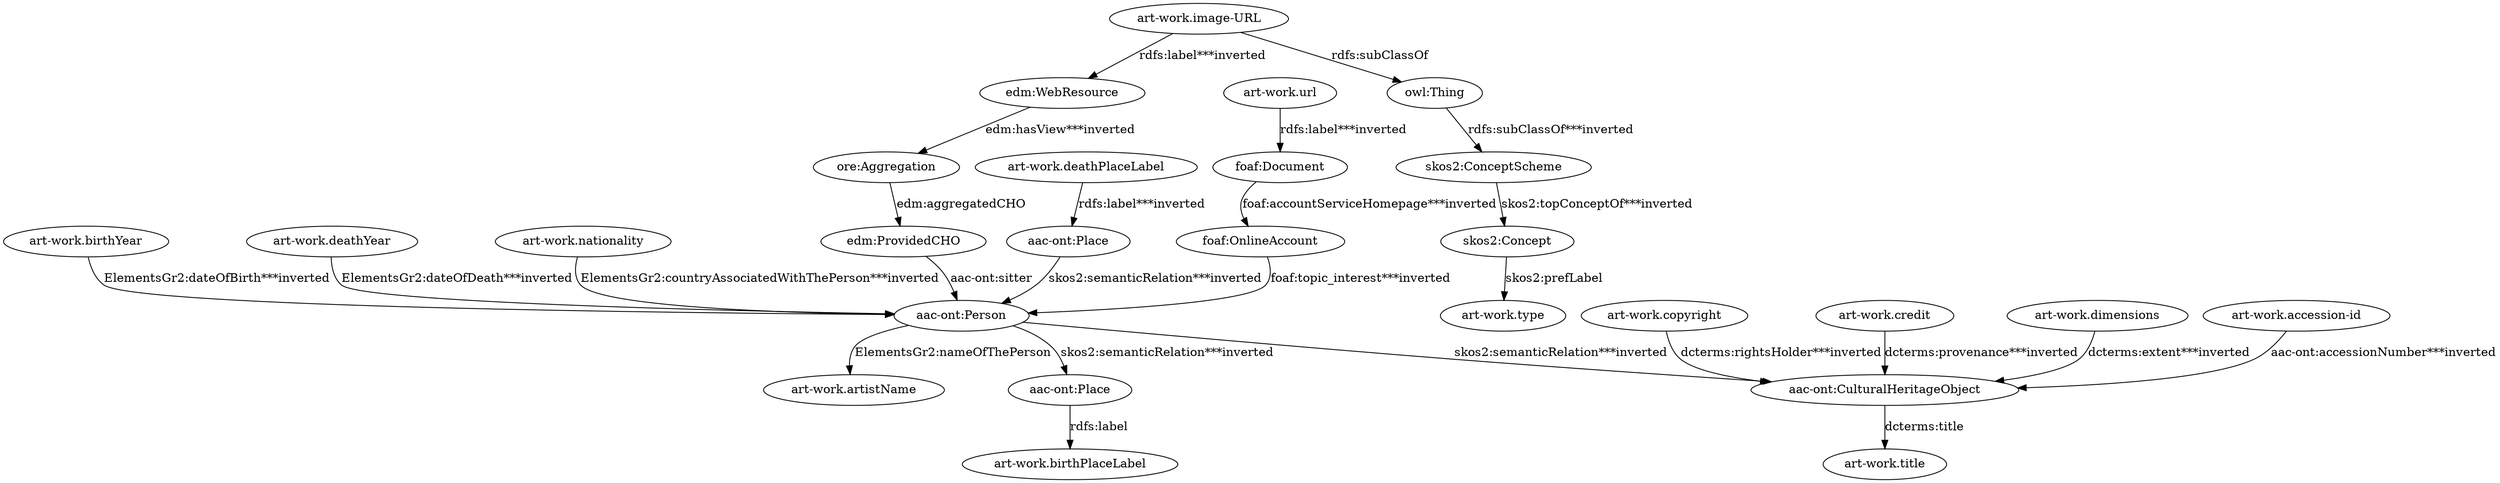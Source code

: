 digraph {
  "aac-ont:CulturalHeritageObject1" [type=class_uri,label="aac-ont:CulturalHeritageObject"]
  "art-work.title" [type=attribute_name,label="art-work.title"]
  "aac-ont:Person1" [type=class_uri,label="aac-ont:Person"]
  "aac-ont:Place1" [type=class_uri,label="aac-ont:Place"]
  "art-work.artistName" [type=attribute_name,label="art-work.artistName"]
  "art-work.birthPlaceLabel" [type=attribute_name,label="art-work.birthPlaceLabel"]
  "aac-ont:Place2" [type=class_uri,label="aac-ont:Place"]
  "art-work.accession-id" [type=attribute_name,label="art-work.accession-id"]
  "art-work.birthYear" [type=attribute_name,label="art-work.birthYear"]
  "art-work.copyright" [type=attribute_name,label="art-work.copyright"]
  "art-work.credit" [type=attribute_name,label="art-work.credit"]
  "art-work.deathPlaceLabel" [type=attribute_name,label="art-work.deathPlaceLabel"]
  "art-work.deathYear" [type=attribute_name,label="art-work.deathYear"]
  "art-work.dimensions" [type=attribute_name,label="art-work.dimensions"]
  "art-work.image-URL" [type=attribute_name,label="art-work.image-URL"]
  "edm:WebResource1" [type=class_uri,label="edm:WebResource"]
  "owl:Thing" [type=special,label="owl:Thing"]
  "art-work.nationality" [type=attribute_name,label="art-work.nationality"]
  "art-work.url" [type=attribute_name,label="art-work.url"]
  "foaf:Document1" [type=class_uri,label="foaf:Document"]
  "edm:ProvidedCHO" [type=class_uri,label="edm:ProvidedCHO"]
  "ore:Aggregation" [type=class_uri,label="ore:Aggregation"]
  "foaf:OnlineAccount" [type=class_uri,label="foaf:OnlineAccount"]
  "skos2:ConceptScheme" [type=class_uri,label="skos2:ConceptScheme"]
  "skos2:Concept1" [type=class_uri,label="skos2:Concept"]
  "art-work.type" [type=attribute_name,label="art-work.type"]
  "aac-ont:CulturalHeritageObject1" -> "art-work.title" [label="dcterms:title",type=st_property_uri]
  "aac-ont:Person1" -> "aac-ont:CulturalHeritageObject1" [type=inherited,label="skos2:semanticRelation***inverted"]
  "aac-ont:Person1" -> "aac-ont:Place1" [type=inherited,label="skos2:semanticRelation***inverted"]
  "aac-ont:Person1" -> "art-work.artistName" [label="ElementsGr2:nameOfThePerson",type=st_property_uri]
  "aac-ont:Place1" -> "art-work.birthPlaceLabel" [label="rdfs:label",type=st_property_uri]
  "aac-ont:Place2" -> "aac-ont:Person1" [type=inherited,label="skos2:semanticRelation***inverted"]
  "art-work.accession-id" -> "aac-ont:CulturalHeritageObject1" [type=st_property_uri,label="aac-ont:accessionNumber***inverted"]
  "art-work.birthYear" -> "aac-ont:Person1" [type=st_property_uri,label="ElementsGr2:dateOfBirth***inverted"]
  "art-work.copyright" -> "aac-ont:CulturalHeritageObject1" [type=st_property_uri,label="dcterms:rightsHolder***inverted"]
  "art-work.credit" -> "aac-ont:CulturalHeritageObject1" [type=st_property_uri,label="dcterms:provenance***inverted"]
  "art-work.deathPlaceLabel" -> "aac-ont:Place2" [type=st_property_uri,label="rdfs:label***inverted"]
  "art-work.deathYear" -> "aac-ont:Person1" [type=st_property_uri,label="ElementsGr2:dateOfDeath***inverted"]
  "art-work.dimensions" -> "aac-ont:CulturalHeritageObject1" [type=st_property_uri,label="dcterms:extent***inverted"]
  "art-work.image-URL" -> "edm:WebResource1" [type=st_property_uri,label="rdfs:label***inverted"]
  "art-work.image-URL" -> "owl:Thing" [label="rdfs:subClassOf",type=inherited]
  "art-work.nationality" -> "aac-ont:Person1" [type=st_property_uri,label="ElementsGr2:countryAssociatedWithThePerson***inverted"]
  "art-work.url" -> "foaf:Document1" [type=st_property_uri,label="rdfs:label***inverted"]
  "edm:ProvidedCHO" -> "aac-ont:Person1" [label="aac-ont:sitter",type=direct_property_uri]
  "edm:WebResource1" -> "ore:Aggregation" [type=direct_property_uri,label="edm:hasView***inverted"]
  "foaf:Document1" -> "foaf:OnlineAccount" [type=direct_property_uri,label="foaf:accountServiceHomepage***inverted"]
  "foaf:OnlineAccount" -> "aac-ont:Person1" [type=inherited,label="foaf:topic_interest***inverted"]
  "ore:Aggregation" -> "edm:ProvidedCHO" [label="edm:aggregatedCHO",type=direct_property_uri]
  "owl:Thing" -> "skos2:ConceptScheme" [type=inherited,label="rdfs:subClassOf***inverted"]
  "skos2:Concept1" -> "art-work.type" [label="skos2:prefLabel",type=st_property_uri]
  "skos2:ConceptScheme" -> "skos2:Concept1" [type=direct_property_uri,label="skos2:topConceptOf***inverted"]
}
